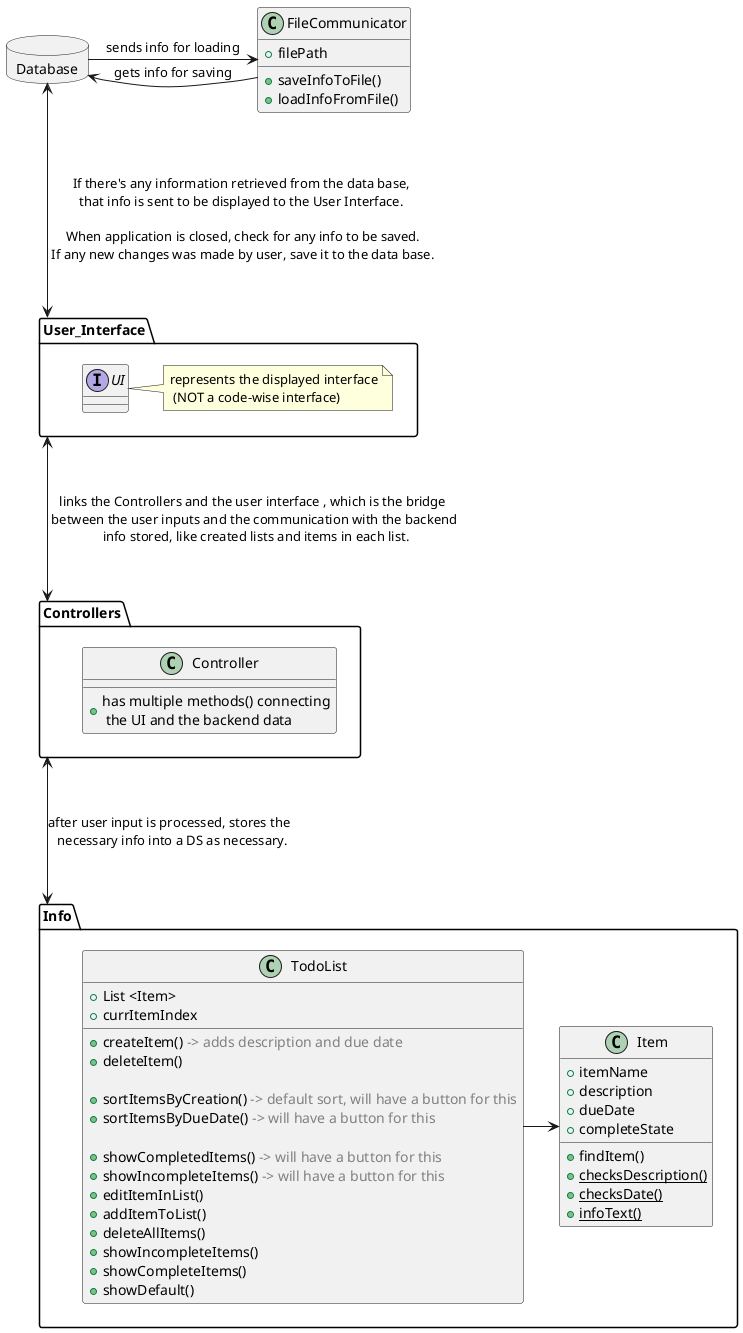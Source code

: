 @startuml
' in this diagram, the package keyword in plantUML represents just a grouping of behaviors, not just only actual packages
' packages = collection

!define COMMENT(x) <color:grey>x</color>

package Info <<Folder>>
{
    class TodoList
    {
        + List <Item>
        + currItemIndex

        + createItem() COMMENT(-> adds description and due date)
        + deleteItem()

        + sortItemsByCreation() COMMENT("-> default sort, will have a button for this")
        + sortItemsByDueDate() COMMENT(-> will have a button for this)

        + showCompletedItems() COMMENT(-> will have a button for this)
        + showIncompleteItems() COMMENT(-> will have a button for this)
        + editItemInList()
        + addItemToList()
        + deleteAllItems()
        + showIncompleteItems()
        + showCompleteItems()
        + showDefault()
    }

    class Item
    {
        + itemName
        + description
        + dueDate
        + completeState

        + findItem()
        + {static} checksDescription()
        + {static} checksDate()
        + {static} infoText()
    }
}

class FileCommunicator
{
    + filePath

    + saveInfoToFile()
    + loadInfoFromFile()
}

package Controllers <<Folder>>
{
    class Controller
    {
        + has multiple methods() connecting\n the UI and the backend data
    }
}

package Database <<Database>>
{
}

package User_Interface <<Folder>>
{
    interface UI
    note right: represents the displayed interface\n (NOT a code-wise interface)
}

' end of packages and classes declaration

' relations inside the "Info" package
TodoList -> Item


' connecting how the program will work
' -------------------------------------
Database -right> FileCommunicator : sends info for loading
Database <-right FileCommunicator : gets info for saving
Database <---> User_Interface : If there's any information retrieved from the data base,\n that info is sent to be displayed to the User Interface. \n\n When application is closed, check for any info to be saved.\n If any new changes was made by user, save it to the data base.
User_Interface <---> Controllers : links the Controllers and the user interface , which is the bridge \n between the user inputs and the communication with the backend \n info stored, like created lists and items in each list.
Controllers <---> Info : after user input is processed, stores the \n necessary info into a DS as necessary.




@enduml